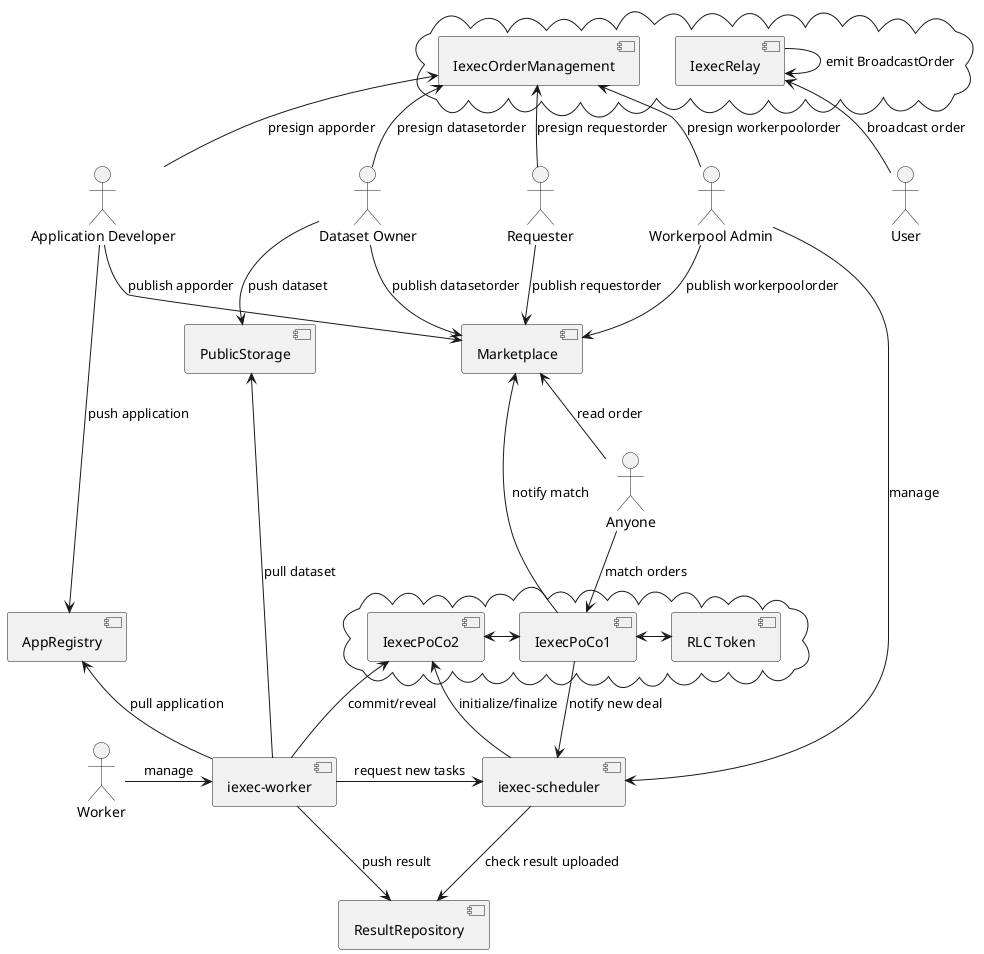 @startuml
:iExecSCUser: as "User"
:AppProvider: as "Application Developer"
:DatasetProvider: as "Dataset Owner"
:WorkerpoolAdmin: as "Workerpool Admin"
:WorkerAdmin: as "Worker"
:Requester:
:Anyone:
cloud {
    [IexecRelay]
    [IexecOrderManagement]
}
component [IexecRelay]
iExecSCUser -up-> [IexecRelay]: broadcast order
component [Marketplace]
[IexecRelay] -down-> [IexecRelay]: emit BroadcastOrder
AppProvider -up-> [IexecOrderManagement]: presign apporder
DatasetProvider -up-> [IexecOrderManagement]: presign datasetorder
WorkerpoolAdmin -up-> [IexecOrderManagement]: presign workerpoolorder
Requester -up-> [IexecOrderManagement]: presign requestorder
AppProvider -down-> [Marketplace]: publish apporder
DatasetProvider -down-> [Marketplace]: publish datasetorder
WorkerpoolAdmin -down-> [Marketplace]: publish workerpoolorder
Requester  -down-> [Marketplace]: publish requestorder
Anyone -up-> [Marketplace]: read order
cloud {
    [IexecPoCo1]
    [IexecPoCo2]
    [RLC Token]
}
component [IexecPoCo1]
component [IexecPoCo2]
component [RLC Token]
[IexecPoCo2] <-right-> [IexecPoCo1]
[IexecPoCo1] <-right-> [RLC Token]
Anyone -down-> [IexecPoCo1]: match orders
[IexecPoCo1] -up-> [Marketplace]: notify match
[IexecPoCo1] -up-> [iexec-scheduler]: notify new deal
[iexec-scheduler] -up-> [IexecPoCo2]: initialize/finalize
[iexec-worker] -up-> [IexecPoCo2]: commit/reveal
component [AppRegistry]
component [PublicStorage]
component [iexec-scheduler]
component [iexec-worker]
component [ResultRepository]
AppProvider -down-> AppRegistry: push application
DatasetProvider -down-> PublicStorage: push dataset
WorkerpoolAdmin -down-> [iexec-scheduler]: manage
[WorkerAdmin] -right-> [iexec-worker]: manage
[iexec-worker] -right-> [iexec-scheduler]: request new tasks
[iexec-worker] -up-> [AppRegistry]: pull application
[iexec-worker] -up-> [PublicStorage]: pull dataset
[iexec-worker] -down-> [ResultRepository]: push result
[iexec-scheduler] -right-> [ResultRepository]: check result uploaded
@enduml
